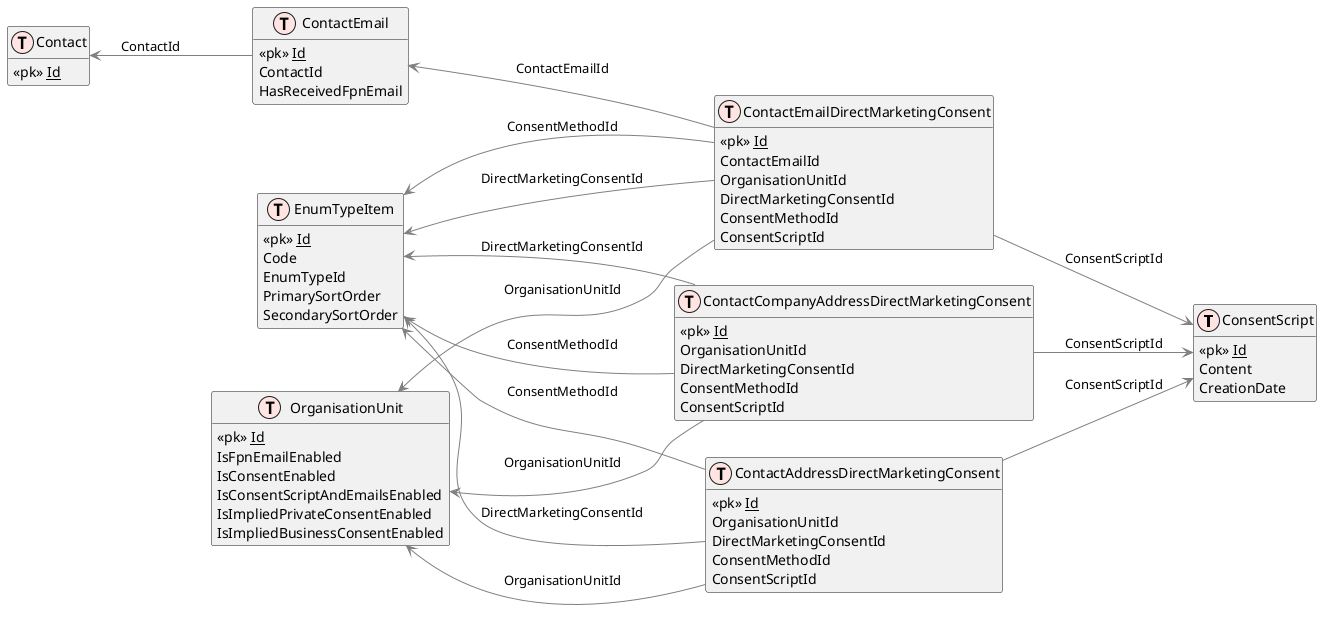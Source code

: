@startuml DbNext

left to right direction

!define table(x) class x << (T,mistyrose) >>   
!define view(x) class x << (V,lightblue) >>   
!define table(x) class x << (T,mistyrose) >>  
!define tr(x) class x << (R,red) >>  
!define tf(x) class x << (F,darkorange) >>   
!define af(x) class x << (F,white) >>   
!define fn(x) class x << (F,plum) >>   
!define fs(x) class x << (F,tan) >>   
!define ft(x) class x << (F,wheat) >>   
!define if(x) class x << (F,gaisboro) >>   
!define p(x) class x << (P,indianred) >>   
!define pc(x) class x << (P,lemonshiffon) >>   
!define x(x) class x << (P,linen) >>     
!define primary_key(x) <<pk>> <u>x</u>
!define foreign_key(x) <<fk>> <b>x</b>
!define link( k, y) k }--||  y
hide methods   
hide stereotypes  
skinparam classarrowcolor gray  

table( ConsentScript)
{
    primary_key(Id)
    Content
    CreationDate
}

table( Contact)
{
    primary_key(Id)
}

table( ContactAddressDirectMarketingConsent)
{
    primary_key(Id)
    OrganisationUnitId
    DirectMarketingConsentId
    ConsentMethodId
    ConsentScriptId
}

table( ContactCompanyAddressDirectMarketingConsent)
{
    primary_key(Id)
      OrganisationUnitId
      DirectMarketingConsentId
      ConsentMethodId
      ConsentScriptId
}

table( ContactEmail)
{
    primary_key(Id)
    ContactId
    HasReceivedFpnEmail
}

table( OrganisationUnit)
{
    primary_key(Id)
    IsFpnEmailEnabled
    IsConsentEnabled
    IsConsentScriptAndEmailsEnabled
    IsImpliedPrivateConsentEnabled
    IsImpliedBusinessConsentEnabled
}

table( ContactEmailDirectMarketingConsent)
{
    primary_key(Id)
    ContactEmailId
    OrganisationUnitId
    DirectMarketingConsentId
    ConsentMethodId
    ConsentScriptId
}

table( EnumTypeItem)
{
    primary_key(Id)
    Code
    EnumTypeId
    PrimarySortOrder
    SecondarySortOrder
}

Contact <-- ContactEmail : ContactId

EnumTypeItem <-- ContactAddressDirectMarketingConsent : ConsentMethodId
EnumTypeItem <-- ContactAddressDirectMarketingConsent : DirectMarketingConsentId
OrganisationUnit <-- ContactAddressDirectMarketingConsent : OrganisationUnitId
ContactAddressDirectMarketingConsent --> ConsentScript : ConsentScriptId

EnumTypeItem <-- ContactCompanyAddressDirectMarketingConsent : ConsentMethodId
EnumTypeItem <-- ContactCompanyAddressDirectMarketingConsent : DirectMarketingConsentId
OrganisationUnit <-- ContactCompanyAddressDirectMarketingConsent : OrganisationUnitId
ContactCompanyAddressDirectMarketingConsent --> ConsentScript : ConsentScriptId

ContactEmail <-- ContactEmailDirectMarketingConsent : ContactEmailId
OrganisationUnit <-- ContactEmailDirectMarketingConsent : OrganisationUnitId
EnumTypeItem <-- ContactEmailDirectMarketingConsent : ConsentMethodId
EnumTypeItem <-- ContactEmailDirectMarketingConsent : DirectMarketingConsentId
ContactEmailDirectMarketingConsent --> ConsentScript : ConsentScriptId


@enduml